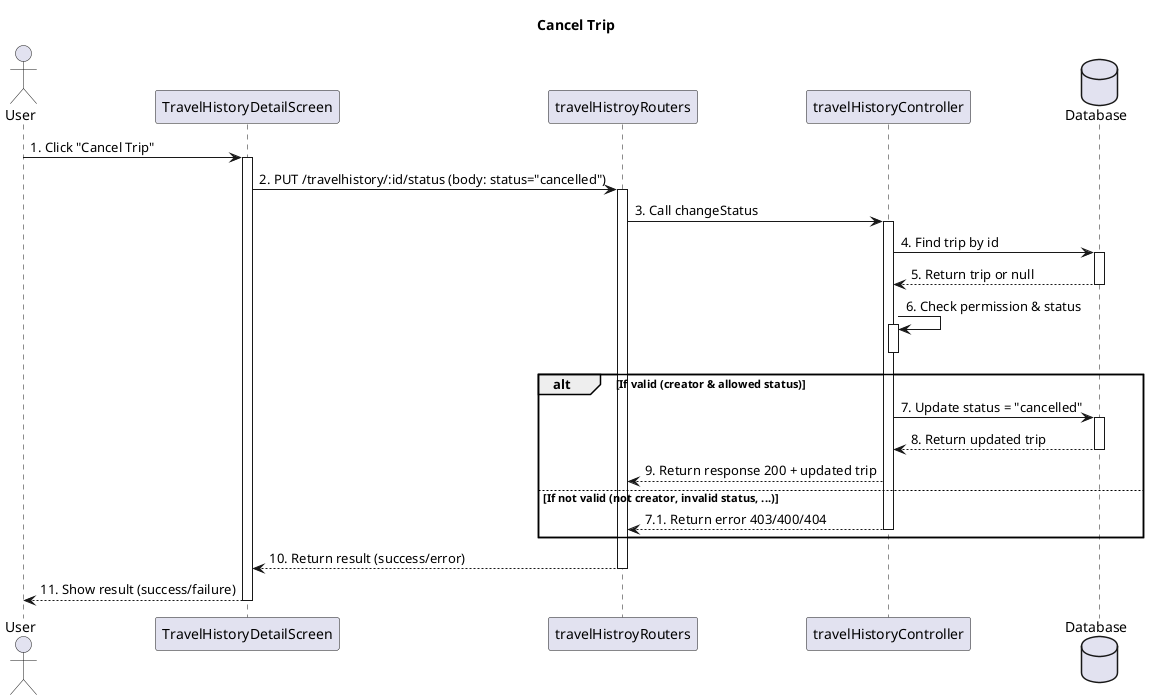 @startuml
' Sequence diagram: Cancel a trip
' Flow: FE calls PUT /travelhistory/:id/status -> controller -> model -> return result

title Cancel Trip

actor User
participant TravelHistoryDetailScreen
participant travelHistroyRouters
participant travelHistoryController
Database Database

User -> TravelHistoryDetailScreen : 1. Click "Cancel Trip"
activate TravelHistoryDetailScreen
TravelHistoryDetailScreen -> travelHistroyRouters : 2. PUT /travelhistory/:id/status (body: status="cancelled")
activate travelHistroyRouters

travelHistroyRouters -> travelHistoryController : 3. Call changeStatus
activate travelHistoryController

travelHistoryController -> Database : 4. Find trip by id
activate Database
Database --> travelHistoryController : 5. Return trip or null
deactivate Database

travelHistoryController -> travelHistoryController : 6. Check permission & status
activate travelHistoryController
deactivate travelHistoryController

alt If valid (creator & allowed status)
    travelHistoryController -> Database : 7. Update status = "cancelled"
    activate Database
    Database --> travelHistoryController : 8. Return updated trip
    deactivate Database

    travelHistoryController --> travelHistroyRouters : 9. Return response 200 + updated trip
else If not valid (not creator, invalid status, ...)
    travelHistoryController --> travelHistroyRouters : 7.1. Return error 403/400/404
    deactivate travelHistoryController
end

travelHistroyRouters --> TravelHistoryDetailScreen : 10. Return result (success/error)
deactivate travelHistroyRouters
TravelHistoryDetailScreen --> User : 11. Show result (success/failure)
deactivate TravelHistoryDetailScreen

@enduml
